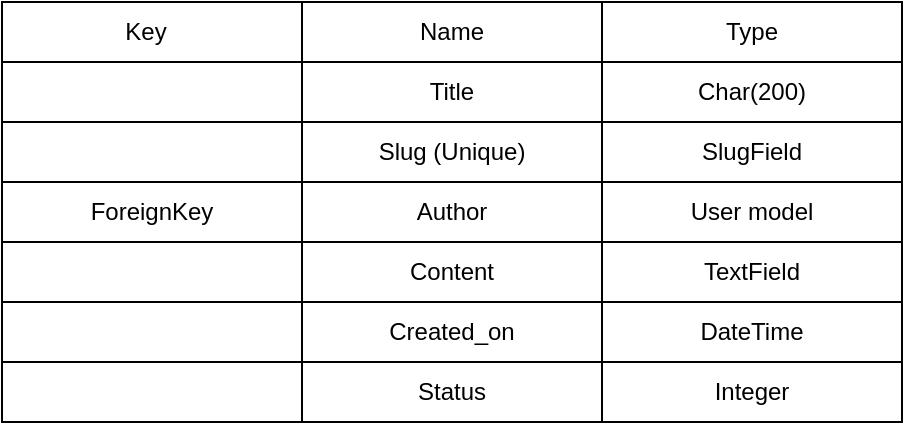 <mxfile version="24.6.3" type="github">
  <diagram id="C5RBs43oDa-KdzZeNtuy" name="Page-1">
    <mxGraphModel dx="472" dy="744" grid="1" gridSize="10" guides="1" tooltips="1" connect="1" arrows="1" fold="1" page="1" pageScale="1" pageWidth="827" pageHeight="1169" math="0" shadow="0">
      <root>
        <mxCell id="WIyWlLk6GJQsqaUBKTNV-0" />
        <mxCell id="WIyWlLk6GJQsqaUBKTNV-1" parent="WIyWlLk6GJQsqaUBKTNV-0" />
        <mxCell id="Wjo6C-uzUc7pyu-MJD7z-13" value="Type" style="rounded=0;whiteSpace=wrap;html=1;" vertex="1" parent="WIyWlLk6GJQsqaUBKTNV-1">
          <mxGeometry x="450" y="80" width="150" height="30" as="geometry" />
        </mxCell>
        <mxCell id="Wjo6C-uzUc7pyu-MJD7z-15" value="Name" style="rounded=0;whiteSpace=wrap;html=1;" vertex="1" parent="WIyWlLk6GJQsqaUBKTNV-1">
          <mxGeometry x="300" y="80" width="150" height="30" as="geometry" />
        </mxCell>
        <mxCell id="Wjo6C-uzUc7pyu-MJD7z-16" value="Key&lt;span style=&quot;white-space: pre;&quot;&gt;&#x9;&lt;/span&gt;" style="rounded=0;whiteSpace=wrap;html=1;" vertex="1" parent="WIyWlLk6GJQsqaUBKTNV-1">
          <mxGeometry x="150" y="80" width="150" height="30" as="geometry" />
        </mxCell>
        <mxCell id="Wjo6C-uzUc7pyu-MJD7z-17" value="" style="rounded=0;whiteSpace=wrap;html=1;" vertex="1" parent="WIyWlLk6GJQsqaUBKTNV-1">
          <mxGeometry x="150" y="110" width="150" height="30" as="geometry" />
        </mxCell>
        <mxCell id="Wjo6C-uzUc7pyu-MJD7z-18" value="&lt;div&gt;Title&lt;/div&gt;" style="rounded=0;whiteSpace=wrap;html=1;" vertex="1" parent="WIyWlLk6GJQsqaUBKTNV-1">
          <mxGeometry x="300" y="110" width="150" height="30" as="geometry" />
        </mxCell>
        <mxCell id="Wjo6C-uzUc7pyu-MJD7z-19" value="Char(200)" style="rounded=0;whiteSpace=wrap;html=1;" vertex="1" parent="WIyWlLk6GJQsqaUBKTNV-1">
          <mxGeometry x="450" y="110" width="150" height="30" as="geometry" />
        </mxCell>
        <mxCell id="Wjo6C-uzUc7pyu-MJD7z-23" value="" style="rounded=0;whiteSpace=wrap;html=1;" vertex="1" parent="WIyWlLk6GJQsqaUBKTNV-1">
          <mxGeometry x="150" y="140" width="150" height="30" as="geometry" />
        </mxCell>
        <mxCell id="Wjo6C-uzUc7pyu-MJD7z-24" value="Slug (Unique)" style="rounded=0;whiteSpace=wrap;html=1;" vertex="1" parent="WIyWlLk6GJQsqaUBKTNV-1">
          <mxGeometry x="300" y="140" width="150" height="30" as="geometry" />
        </mxCell>
        <mxCell id="Wjo6C-uzUc7pyu-MJD7z-25" value="SlugField" style="rounded=0;whiteSpace=wrap;html=1;" vertex="1" parent="WIyWlLk6GJQsqaUBKTNV-1">
          <mxGeometry x="450" y="140" width="150" height="30" as="geometry" />
        </mxCell>
        <mxCell id="Wjo6C-uzUc7pyu-MJD7z-26" value="ForeignKey" style="rounded=0;whiteSpace=wrap;html=1;" vertex="1" parent="WIyWlLk6GJQsqaUBKTNV-1">
          <mxGeometry x="150" y="170" width="150" height="30" as="geometry" />
        </mxCell>
        <mxCell id="Wjo6C-uzUc7pyu-MJD7z-27" value="Author" style="rounded=0;whiteSpace=wrap;html=1;" vertex="1" parent="WIyWlLk6GJQsqaUBKTNV-1">
          <mxGeometry x="300" y="170" width="150" height="30" as="geometry" />
        </mxCell>
        <mxCell id="Wjo6C-uzUc7pyu-MJD7z-28" value="User model" style="rounded=0;whiteSpace=wrap;html=1;" vertex="1" parent="WIyWlLk6GJQsqaUBKTNV-1">
          <mxGeometry x="450" y="170" width="150" height="30" as="geometry" />
        </mxCell>
        <mxCell id="Wjo6C-uzUc7pyu-MJD7z-29" value="" style="rounded=0;whiteSpace=wrap;html=1;" vertex="1" parent="WIyWlLk6GJQsqaUBKTNV-1">
          <mxGeometry x="150" y="200" width="150" height="30" as="geometry" />
        </mxCell>
        <mxCell id="Wjo6C-uzUc7pyu-MJD7z-30" value="Content" style="rounded=0;whiteSpace=wrap;html=1;" vertex="1" parent="WIyWlLk6GJQsqaUBKTNV-1">
          <mxGeometry x="300" y="200" width="150" height="30" as="geometry" />
        </mxCell>
        <mxCell id="Wjo6C-uzUc7pyu-MJD7z-31" value="TextField" style="rounded=0;whiteSpace=wrap;html=1;" vertex="1" parent="WIyWlLk6GJQsqaUBKTNV-1">
          <mxGeometry x="450" y="200" width="150" height="30" as="geometry" />
        </mxCell>
        <mxCell id="Wjo6C-uzUc7pyu-MJD7z-32" value="" style="rounded=0;whiteSpace=wrap;html=1;" vertex="1" parent="WIyWlLk6GJQsqaUBKTNV-1">
          <mxGeometry x="150" y="230" width="150" height="30" as="geometry" />
        </mxCell>
        <mxCell id="Wjo6C-uzUc7pyu-MJD7z-33" value="Created_on" style="rounded=0;whiteSpace=wrap;html=1;" vertex="1" parent="WIyWlLk6GJQsqaUBKTNV-1">
          <mxGeometry x="300" y="230" width="150" height="30" as="geometry" />
        </mxCell>
        <mxCell id="Wjo6C-uzUc7pyu-MJD7z-34" value="DateTime" style="rounded=0;whiteSpace=wrap;html=1;" vertex="1" parent="WIyWlLk6GJQsqaUBKTNV-1">
          <mxGeometry x="450" y="230" width="150" height="30" as="geometry" />
        </mxCell>
        <mxCell id="Wjo6C-uzUc7pyu-MJD7z-35" value="" style="rounded=0;whiteSpace=wrap;html=1;" vertex="1" parent="WIyWlLk6GJQsqaUBKTNV-1">
          <mxGeometry x="150" y="260" width="150" height="30" as="geometry" />
        </mxCell>
        <mxCell id="Wjo6C-uzUc7pyu-MJD7z-36" value="Status" style="rounded=0;whiteSpace=wrap;html=1;" vertex="1" parent="WIyWlLk6GJQsqaUBKTNV-1">
          <mxGeometry x="300" y="260" width="150" height="30" as="geometry" />
        </mxCell>
        <mxCell id="Wjo6C-uzUc7pyu-MJD7z-37" value="Integer" style="rounded=0;whiteSpace=wrap;html=1;" vertex="1" parent="WIyWlLk6GJQsqaUBKTNV-1">
          <mxGeometry x="450" y="260" width="150" height="30" as="geometry" />
        </mxCell>
      </root>
    </mxGraphModel>
  </diagram>
</mxfile>
